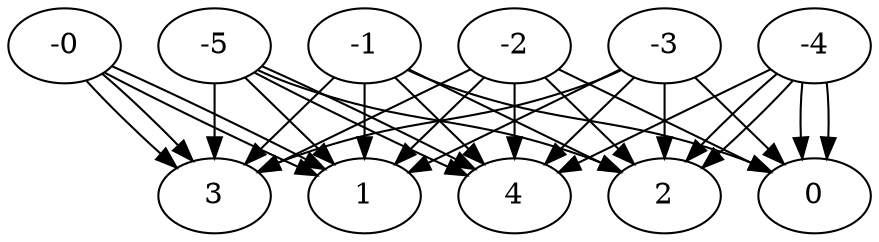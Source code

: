 digraph {
  0-0;
  0-1;
  0-2;
  0-3;
  0-4;
  0-5;
  1-0;
  1-1;
  1-2;
  1-3;
  1-4;
  1-5;
  2-0;
  2-1;
  2-2;
  2-3;
  2-4;
  2-5;
  3-0;
  3-1;
  3-2;
  3-3;
  3-4;
  3-5;
  4-0;
  4-1;
  4-2;
  4-3;
  4-4;
  4-5;
  0-1 -> 0-2;
  0-2 -> 0-3;
  0-3 -> 0-4;
  0-4 -> 0-5;
  0-5 -> 1-5;
  1-5 -> 2-5;
  2-5 -> 3-5;
  3-5 -> 4-5;
  4-5 -> 4-4;
  4-4 -> 4-3;
  4-3 -> 4-2;
  4-2 -> 4-1;
  4-1 -> 4-0;
  4-0 -> 3-0;
  3-0 -> 3-1;
  3-1 -> 3-2;
  3-2 -> 3-3;
  3-3 -> 3-4;
  3-4 -> 2-4;
  2-4 -> 2-3;
  2-3 -> 2-2;
  2-2 -> 2-1;
  2-1 -> 2-0;
  2-0 -> 1-0;
  1-0 -> 1-1;
  1-1 -> 1-2;
  1-2 -> 1-3;
  1-3 -> 1-4;
  1-4 -> 0-0;
}